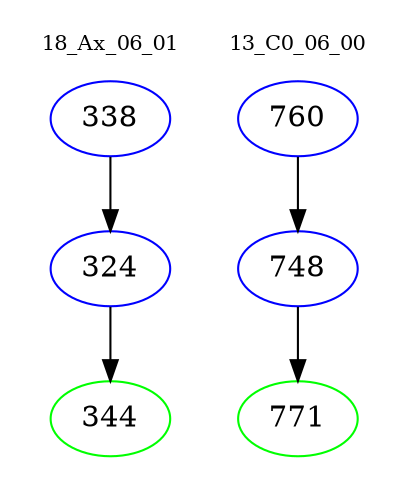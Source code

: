 digraph{
subgraph cluster_0 {
color = white
label = "18_Ax_06_01";
fontsize=10;
T0_338 [label="338", color="blue"]
T0_338 -> T0_324 [color="black"]
T0_324 [label="324", color="blue"]
T0_324 -> T0_344 [color="black"]
T0_344 [label="344", color="green"]
}
subgraph cluster_1 {
color = white
label = "13_C0_06_00";
fontsize=10;
T1_760 [label="760", color="blue"]
T1_760 -> T1_748 [color="black"]
T1_748 [label="748", color="blue"]
T1_748 -> T1_771 [color="black"]
T1_771 [label="771", color="green"]
}
}
